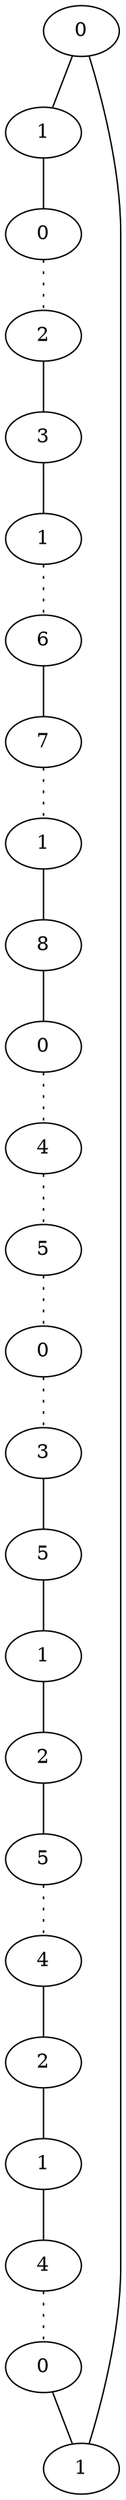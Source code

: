 graph {
a0[label=0];
a1[label=1];
a2[label=0];
a3[label=2];
a4[label=3];
a5[label=1];
a6[label=6];
a7[label=7];
a8[label=1];
a9[label=8];
a10[label=0];
a11[label=4];
a12[label=5];
a13[label=0];
a14[label=3];
a15[label=5];
a16[label=1];
a17[label=2];
a18[label=5];
a19[label=4];
a20[label=2];
a21[label=1];
a22[label=4];
a23[label=0];
a24[label=1];
a0 -- a1;
a0 -- a24;
a1 -- a2;
a2 -- a3 [style=dotted];
a3 -- a4;
a4 -- a5;
a5 -- a6 [style=dotted];
a6 -- a7;
a7 -- a8 [style=dotted];
a8 -- a9;
a9 -- a10;
a10 -- a11 [style=dotted];
a11 -- a12 [style=dotted];
a12 -- a13 [style=dotted];
a13 -- a14 [style=dotted];
a14 -- a15;
a15 -- a16;
a16 -- a17;
a17 -- a18;
a18 -- a19 [style=dotted];
a19 -- a20;
a20 -- a21;
a21 -- a22;
a22 -- a23 [style=dotted];
a23 -- a24;
}
